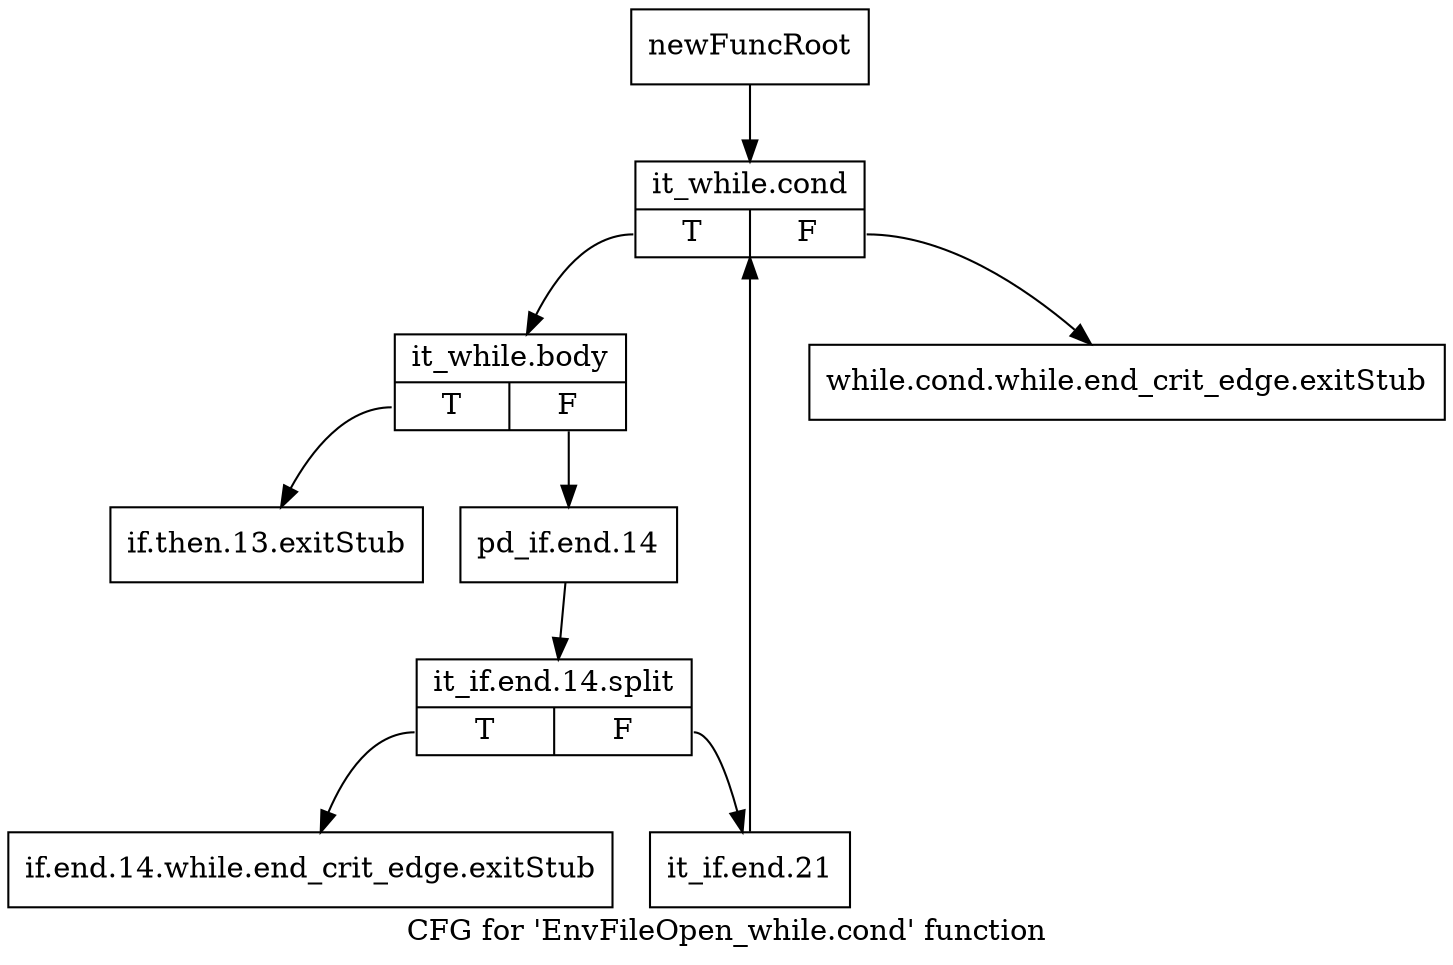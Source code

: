 digraph "CFG for 'EnvFileOpen_while.cond' function" {
	label="CFG for 'EnvFileOpen_while.cond' function";

	Node0x330d380 [shape=record,label="{newFuncRoot}"];
	Node0x330d380 -> Node0x330d4c0;
	Node0x330d3d0 [shape=record,label="{while.cond.while.end_crit_edge.exitStub}"];
	Node0x330d420 [shape=record,label="{if.then.13.exitStub}"];
	Node0x330d470 [shape=record,label="{if.end.14.while.end_crit_edge.exitStub}"];
	Node0x330d4c0 [shape=record,label="{it_while.cond|{<s0>T|<s1>F}}"];
	Node0x330d4c0:s0 -> Node0x330d510;
	Node0x330d4c0:s1 -> Node0x330d3d0;
	Node0x330d510 [shape=record,label="{it_while.body|{<s0>T|<s1>F}}"];
	Node0x330d510:s0 -> Node0x330d420;
	Node0x330d510:s1 -> Node0x330d560;
	Node0x330d560 [shape=record,label="{pd_if.end.14}"];
	Node0x330d560 -> Node0x38fb6f0;
	Node0x38fb6f0 [shape=record,label="{it_if.end.14.split|{<s0>T|<s1>F}}"];
	Node0x38fb6f0:s0 -> Node0x330d470;
	Node0x38fb6f0:s1 -> Node0x330d5b0;
	Node0x330d5b0 [shape=record,label="{it_if.end.21}"];
	Node0x330d5b0 -> Node0x330d4c0;
}
